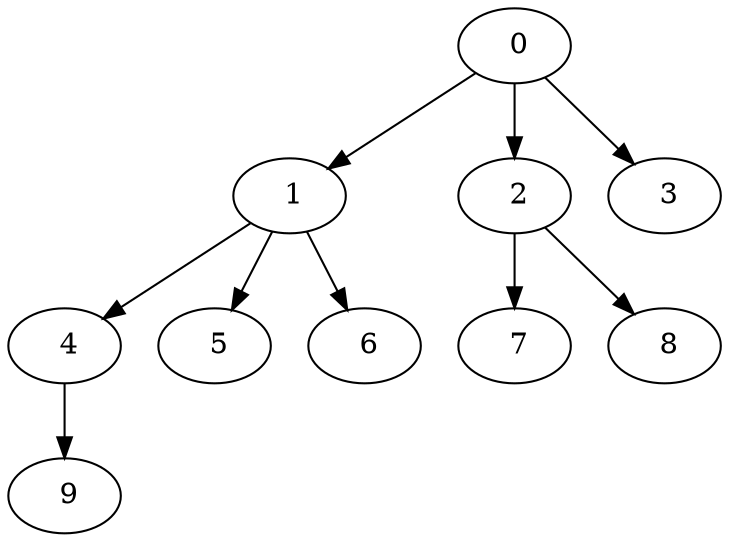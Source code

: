 digraph mytree {
" 0" -> " 1";
" 0" -> " 2";
" 0" -> " 3";
" 1" -> " 4";
" 1" -> " 5";
" 1" -> " 6";
" 2" -> " 7";
" 2" -> " 8";
" 3";
" 4" -> " 9";
" 5";
" 6";
" 7";
" 8";
" 9";
}
